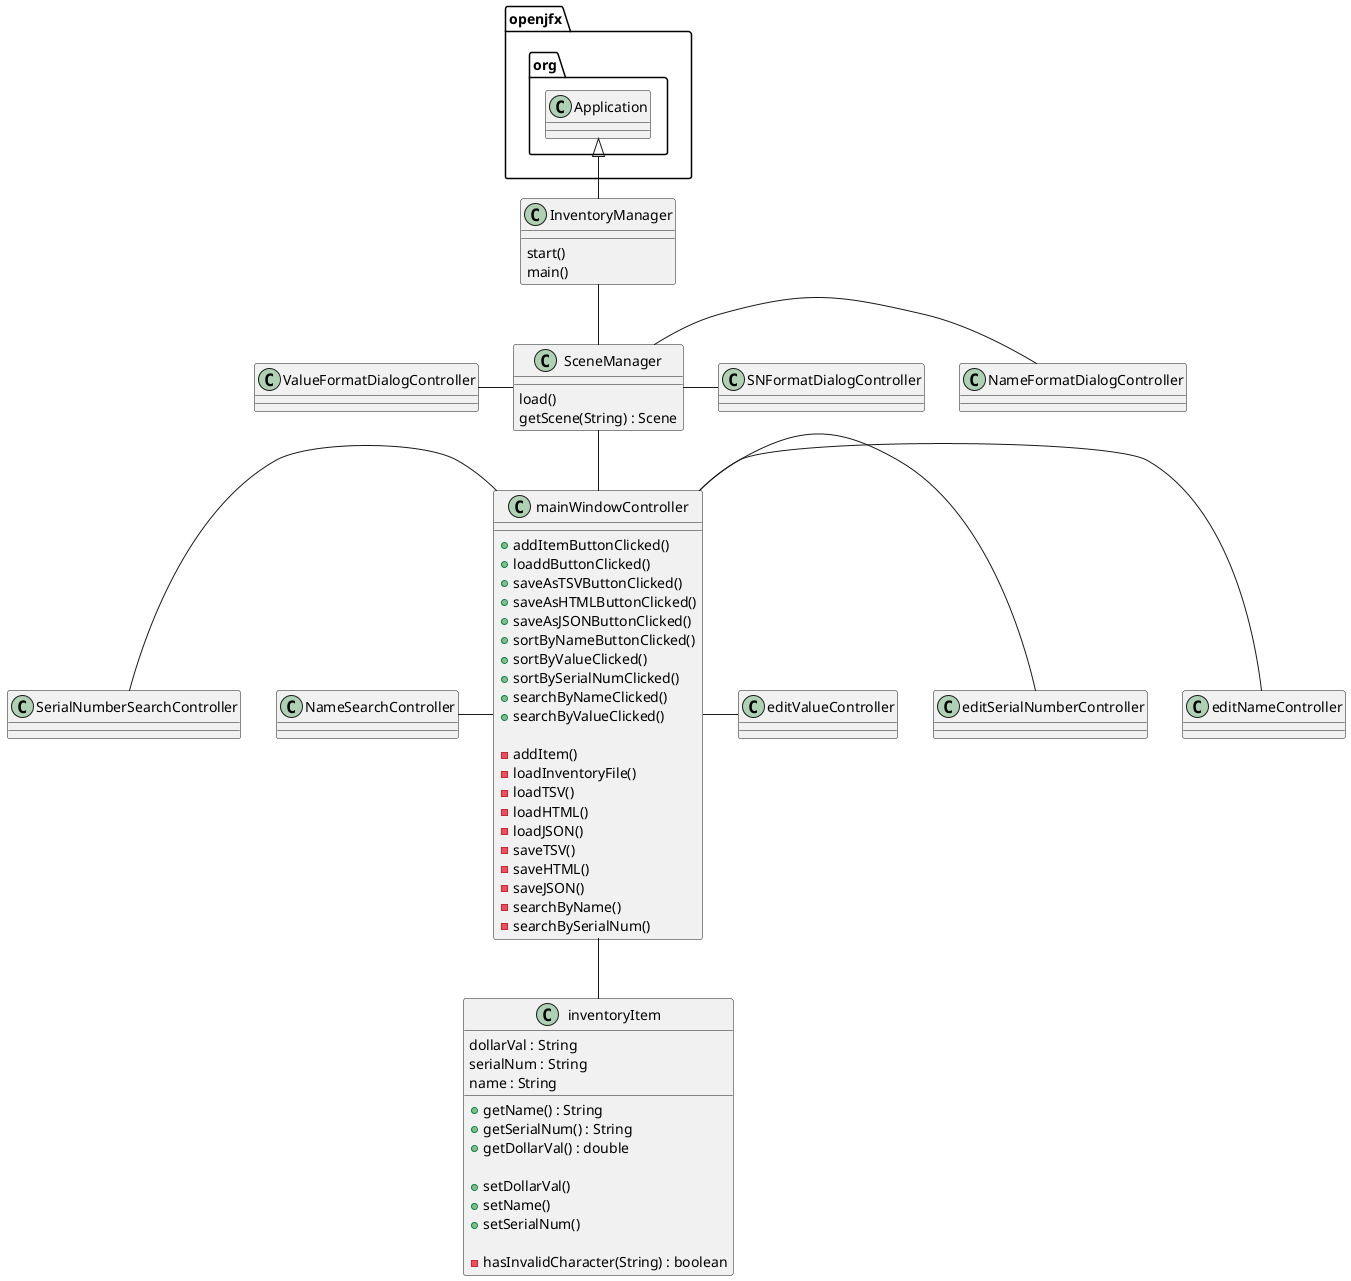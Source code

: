 @startuml
class InventoryManager
{
    start()
    main()
}

class mainWindowController
{
    + addItemButtonClicked()
    + loaddButtonClicked()
    + saveAsTSVButtonClicked()
    + saveAsHTMLButtonClicked()
    + saveAsJSONButtonClicked()
    + sortByNameButtonClicked()
    + sortByValueClicked()
    + sortBySerialNumClicked()
    + searchByNameClicked()
    + searchByValueClicked()

    - addItem()
    - loadInventoryFile()
    - loadTSV()
    - loadHTML()
    - loadJSON()
    - saveTSV()
    - saveHTML()
    - saveJSON()
    - searchByName()
    - searchBySerialNum()
}

class inventoryItem
{
    dollarVal : String
    serialNum : String
    name : String

    + getName() : String
    + getSerialNum() : String
    + getDollarVal() : double

    + setDollarVal()
    + setName()
    + setSerialNum()

    - hasInvalidCharacter(String) : boolean
}

class SceneManager
{
    load()
    getScene(String) : Scene
}


openjfx.org.Application <|-- InventoryManager
InventoryManager -- SceneManager
SceneManager -- mainWindowController

SceneManager - NameFormatDialogController
SceneManager - SNFormatDialogController
ValueFormatDialogController - SceneManager


mainWindowController - editNameController
mainWindowController - editSerialNumberController
mainWindowController - editValueController

SerialNumberSearchController - mainWindowController
NameSearchController = mainWindowController

mainWindowController -- inventoryItem

@enduml
